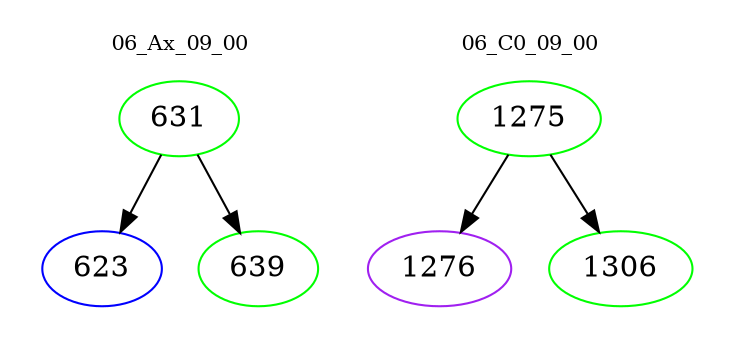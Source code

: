 digraph{
subgraph cluster_0 {
color = white
label = "06_Ax_09_00";
fontsize=10;
T0_631 [label="631", color="green"]
T0_631 -> T0_623 [color="black"]
T0_623 [label="623", color="blue"]
T0_631 -> T0_639 [color="black"]
T0_639 [label="639", color="green"]
}
subgraph cluster_1 {
color = white
label = "06_C0_09_00";
fontsize=10;
T1_1275 [label="1275", color="green"]
T1_1275 -> T1_1276 [color="black"]
T1_1276 [label="1276", color="purple"]
T1_1275 -> T1_1306 [color="black"]
T1_1306 [label="1306", color="green"]
}
}
